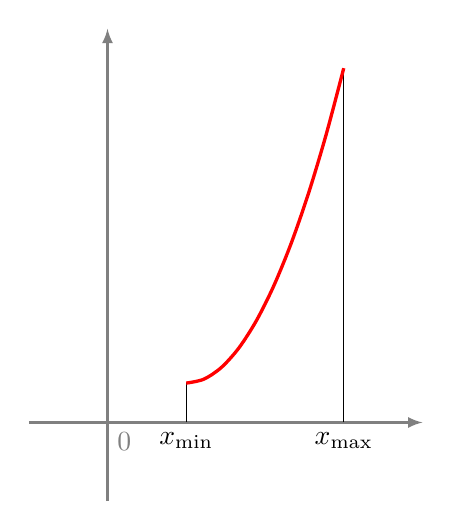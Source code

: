 \begin{tikzpicture}

 \draw[->,>=latex,thick,gray] (-1,0)--(4,0);
 \draw[->,>=latex,thick,gray] (0,-1)--(0,5);



\node[below right,gray] at (0,0) {$0$};
\node[below] at (1,0) {$x_{\min}$};
\node[below] at (3,0) {$x_{\max}$};

\draw (1,0)--(1,0.5);
\draw (3,0)--(3,4.5);
 \draw [very thick, color=red,samples=10,smooth,domain=0:2] plot(1+\x,0.5+\x*\x);

\end{tikzpicture}
